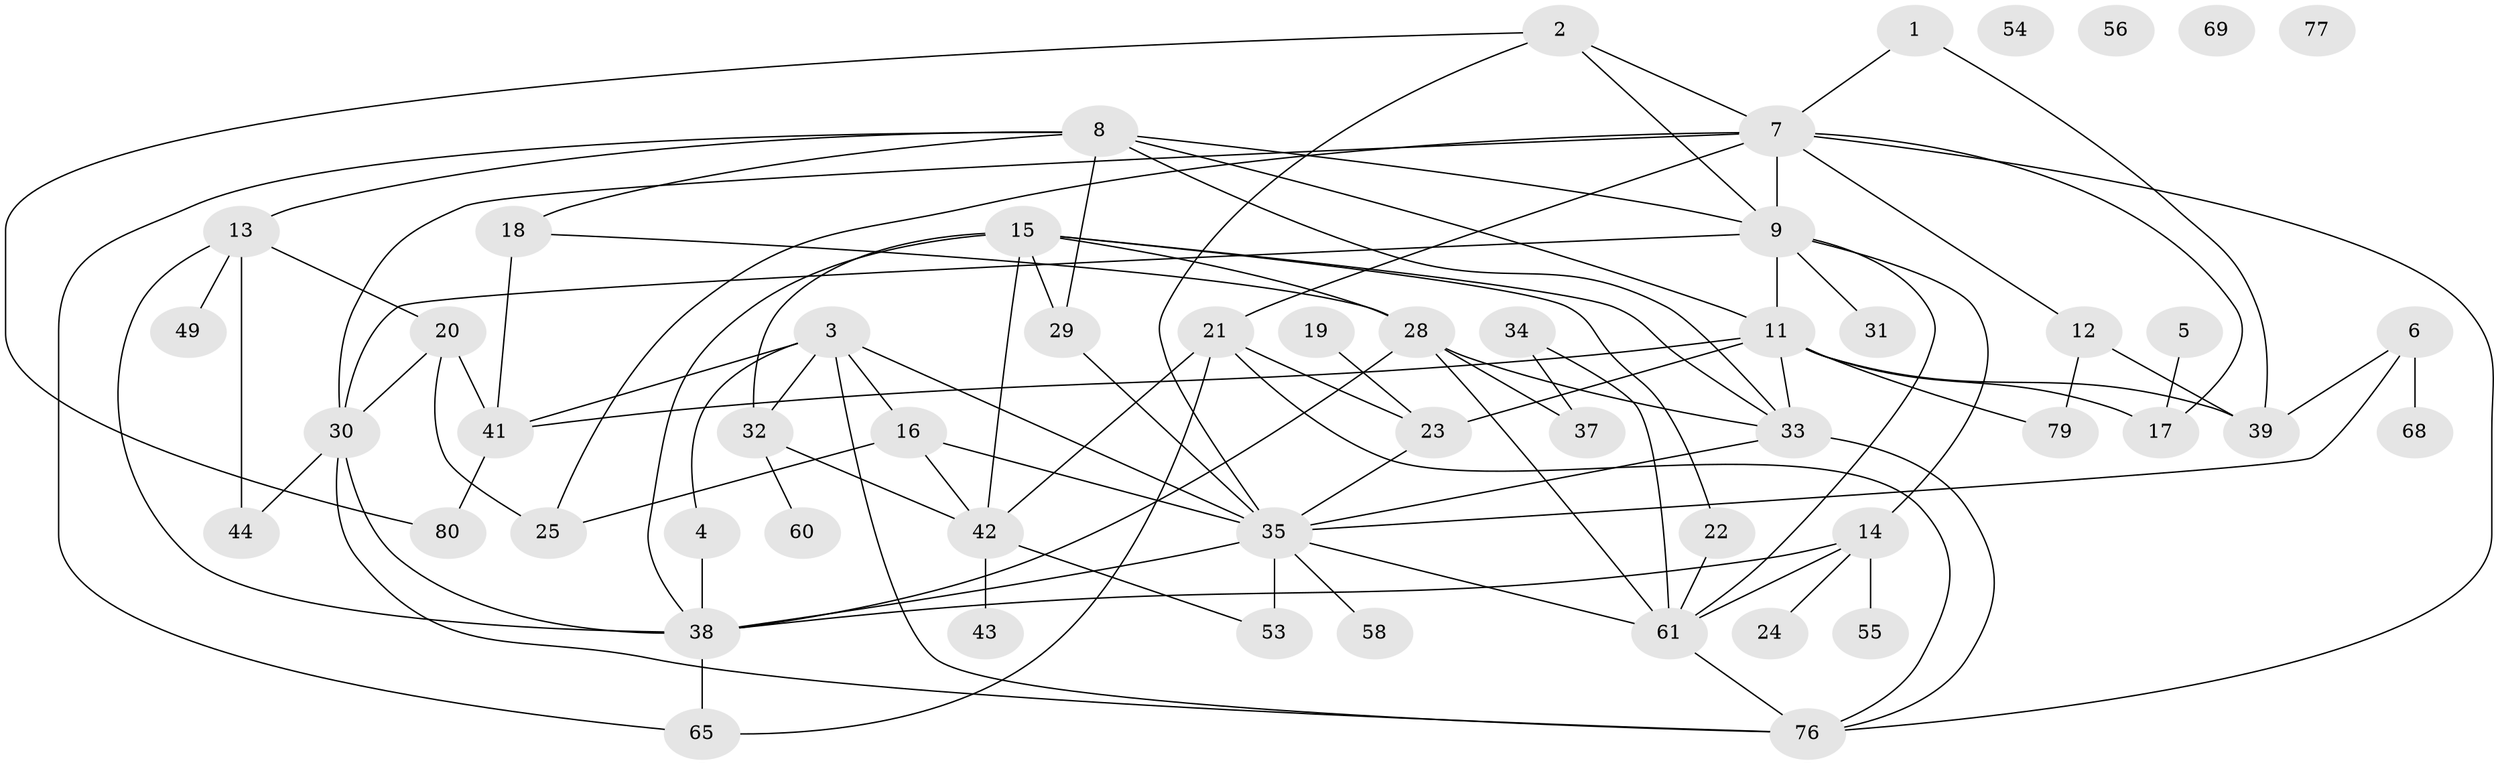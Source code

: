 // Generated by graph-tools (version 1.1) at 2025/23/03/03/25 07:23:25]
// undirected, 54 vertices, 97 edges
graph export_dot {
graph [start="1"]
  node [color=gray90,style=filled];
  1;
  2 [super="+63"];
  3 [super="+26"];
  4;
  5;
  6 [super="+10"];
  7 [super="+59"];
  8 [super="+45"];
  9 [super="+46"];
  11 [super="+74"];
  12 [super="+67"];
  13 [super="+36"];
  14 [super="+27"];
  15 [super="+51"];
  16 [super="+52"];
  17 [super="+48"];
  18;
  19;
  20;
  21;
  22;
  23 [super="+72"];
  24 [super="+57"];
  25 [super="+75"];
  28 [super="+70"];
  29;
  30 [super="+47"];
  31;
  32 [super="+73"];
  33 [super="+64"];
  34;
  35 [super="+66"];
  37;
  38 [super="+62"];
  39 [super="+40"];
  41 [super="+78"];
  42 [super="+50"];
  43;
  44;
  49;
  53;
  54;
  55;
  56;
  58;
  60;
  61 [super="+71"];
  65;
  68;
  69;
  76;
  77;
  79;
  80;
  1 -- 7;
  1 -- 39;
  2 -- 35;
  2 -- 80;
  2 -- 9;
  2 -- 7;
  3 -- 4;
  3 -- 35;
  3 -- 32 [weight=2];
  3 -- 76;
  3 -- 41;
  3 -- 16;
  4 -- 38;
  5 -- 17;
  6 -- 35;
  6 -- 39;
  6 -- 68;
  7 -- 9;
  7 -- 21;
  7 -- 30;
  7 -- 17;
  7 -- 25;
  7 -- 12;
  7 -- 76;
  8 -- 65;
  8 -- 33;
  8 -- 18;
  8 -- 9;
  8 -- 11;
  8 -- 29;
  8 -- 13;
  9 -- 14;
  9 -- 31;
  9 -- 61;
  9 -- 30;
  9 -- 11;
  11 -- 23;
  11 -- 41;
  11 -- 17;
  11 -- 39;
  11 -- 79;
  11 -- 33 [weight=2];
  12 -- 79;
  12 -- 39;
  13 -- 49;
  13 -- 20;
  13 -- 38;
  13 -- 44;
  14 -- 55;
  14 -- 38;
  14 -- 24;
  14 -- 61;
  15 -- 22;
  15 -- 28;
  15 -- 29;
  15 -- 32;
  15 -- 38;
  15 -- 33;
  15 -- 42;
  16 -- 25 [weight=2];
  16 -- 42;
  16 -- 35;
  18 -- 28;
  18 -- 41;
  19 -- 23;
  20 -- 30;
  20 -- 41;
  20 -- 25;
  21 -- 23;
  21 -- 65;
  21 -- 76;
  21 -- 42;
  22 -- 61;
  23 -- 35;
  28 -- 37;
  28 -- 38;
  28 -- 33;
  28 -- 61;
  29 -- 35;
  30 -- 44;
  30 -- 76;
  30 -- 38;
  32 -- 60;
  32 -- 42;
  33 -- 76;
  33 -- 35;
  34 -- 37;
  34 -- 61;
  35 -- 38;
  35 -- 53;
  35 -- 58;
  35 -- 61;
  38 -- 65;
  41 -- 80;
  42 -- 43;
  42 -- 53;
  61 -- 76;
}

